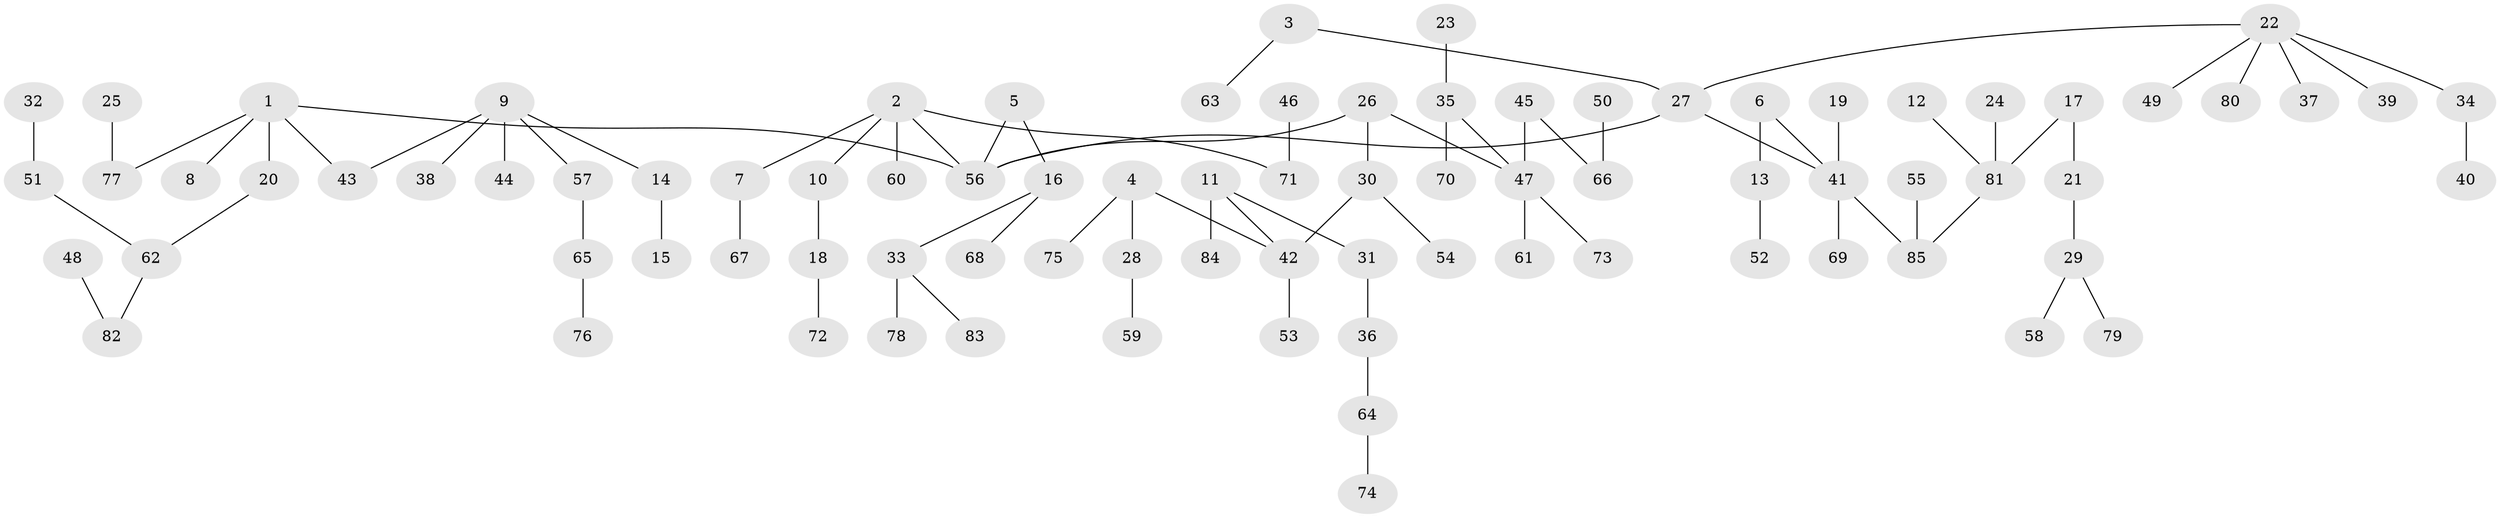 // original degree distribution, {4: 0.041666666666666664, 6: 0.03333333333333333, 5: 0.05, 2: 0.24166666666666667, 3: 0.125, 1: 0.5083333333333333}
// Generated by graph-tools (version 1.1) at 2025/37/03/04/25 23:37:21]
// undirected, 85 vertices, 84 edges
graph export_dot {
  node [color=gray90,style=filled];
  1;
  2;
  3;
  4;
  5;
  6;
  7;
  8;
  9;
  10;
  11;
  12;
  13;
  14;
  15;
  16;
  17;
  18;
  19;
  20;
  21;
  22;
  23;
  24;
  25;
  26;
  27;
  28;
  29;
  30;
  31;
  32;
  33;
  34;
  35;
  36;
  37;
  38;
  39;
  40;
  41;
  42;
  43;
  44;
  45;
  46;
  47;
  48;
  49;
  50;
  51;
  52;
  53;
  54;
  55;
  56;
  57;
  58;
  59;
  60;
  61;
  62;
  63;
  64;
  65;
  66;
  67;
  68;
  69;
  70;
  71;
  72;
  73;
  74;
  75;
  76;
  77;
  78;
  79;
  80;
  81;
  82;
  83;
  84;
  85;
  1 -- 8 [weight=1.0];
  1 -- 20 [weight=1.0];
  1 -- 43 [weight=1.0];
  1 -- 56 [weight=1.0];
  1 -- 77 [weight=1.0];
  2 -- 7 [weight=1.0];
  2 -- 10 [weight=1.0];
  2 -- 56 [weight=1.0];
  2 -- 60 [weight=1.0];
  2 -- 71 [weight=1.0];
  3 -- 27 [weight=1.0];
  3 -- 63 [weight=1.0];
  4 -- 28 [weight=1.0];
  4 -- 42 [weight=1.0];
  4 -- 75 [weight=1.0];
  5 -- 16 [weight=1.0];
  5 -- 56 [weight=1.0];
  6 -- 13 [weight=1.0];
  6 -- 41 [weight=1.0];
  7 -- 67 [weight=1.0];
  9 -- 14 [weight=1.0];
  9 -- 38 [weight=1.0];
  9 -- 43 [weight=1.0];
  9 -- 44 [weight=1.0];
  9 -- 57 [weight=1.0];
  10 -- 18 [weight=1.0];
  11 -- 31 [weight=1.0];
  11 -- 42 [weight=1.0];
  11 -- 84 [weight=1.0];
  12 -- 81 [weight=1.0];
  13 -- 52 [weight=1.0];
  14 -- 15 [weight=1.0];
  16 -- 33 [weight=1.0];
  16 -- 68 [weight=1.0];
  17 -- 21 [weight=1.0];
  17 -- 81 [weight=1.0];
  18 -- 72 [weight=1.0];
  19 -- 41 [weight=1.0];
  20 -- 62 [weight=1.0];
  21 -- 29 [weight=1.0];
  22 -- 27 [weight=1.0];
  22 -- 34 [weight=1.0];
  22 -- 37 [weight=1.0];
  22 -- 39 [weight=1.0];
  22 -- 49 [weight=1.0];
  22 -- 80 [weight=1.0];
  23 -- 35 [weight=1.0];
  24 -- 81 [weight=1.0];
  25 -- 77 [weight=1.0];
  26 -- 30 [weight=1.0];
  26 -- 47 [weight=1.0];
  26 -- 56 [weight=1.0];
  27 -- 41 [weight=1.0];
  27 -- 56 [weight=1.0];
  28 -- 59 [weight=1.0];
  29 -- 58 [weight=1.0];
  29 -- 79 [weight=1.0];
  30 -- 42 [weight=1.0];
  30 -- 54 [weight=1.0];
  31 -- 36 [weight=1.0];
  32 -- 51 [weight=1.0];
  33 -- 78 [weight=1.0];
  33 -- 83 [weight=1.0];
  34 -- 40 [weight=1.0];
  35 -- 47 [weight=1.0];
  35 -- 70 [weight=1.0];
  36 -- 64 [weight=1.0];
  41 -- 69 [weight=1.0];
  41 -- 85 [weight=1.0];
  42 -- 53 [weight=1.0];
  45 -- 47 [weight=1.0];
  45 -- 66 [weight=1.0];
  46 -- 71 [weight=1.0];
  47 -- 61 [weight=1.0];
  47 -- 73 [weight=1.0];
  48 -- 82 [weight=1.0];
  50 -- 66 [weight=1.0];
  51 -- 62 [weight=1.0];
  55 -- 85 [weight=1.0];
  57 -- 65 [weight=1.0];
  62 -- 82 [weight=1.0];
  64 -- 74 [weight=1.0];
  65 -- 76 [weight=1.0];
  81 -- 85 [weight=1.0];
}
